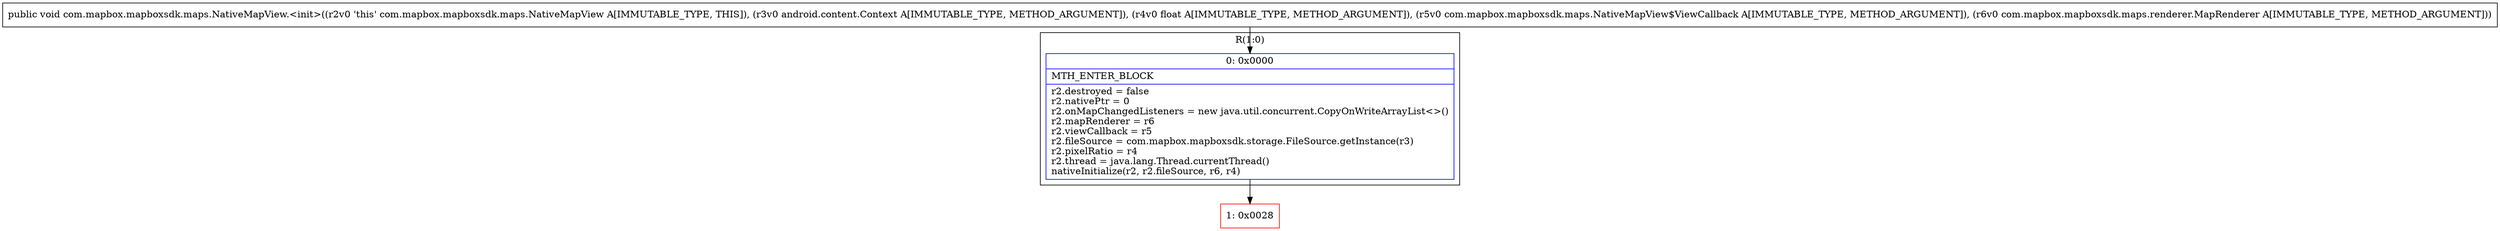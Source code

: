 digraph "CFG forcom.mapbox.mapboxsdk.maps.NativeMapView.\<init\>(Landroid\/content\/Context;FLcom\/mapbox\/mapboxsdk\/maps\/NativeMapView$ViewCallback;Lcom\/mapbox\/mapboxsdk\/maps\/renderer\/MapRenderer;)V" {
subgraph cluster_Region_237796489 {
label = "R(1:0)";
node [shape=record,color=blue];
Node_0 [shape=record,label="{0\:\ 0x0000|MTH_ENTER_BLOCK\l|r2.destroyed = false\lr2.nativePtr = 0\lr2.onMapChangedListeners = new java.util.concurrent.CopyOnWriteArrayList\<\>()\lr2.mapRenderer = r6\lr2.viewCallback = r5\lr2.fileSource = com.mapbox.mapboxsdk.storage.FileSource.getInstance(r3)\lr2.pixelRatio = r4\lr2.thread = java.lang.Thread.currentThread()\lnativeInitialize(r2, r2.fileSource, r6, r4)\l}"];
}
Node_1 [shape=record,color=red,label="{1\:\ 0x0028}"];
MethodNode[shape=record,label="{public void com.mapbox.mapboxsdk.maps.NativeMapView.\<init\>((r2v0 'this' com.mapbox.mapboxsdk.maps.NativeMapView A[IMMUTABLE_TYPE, THIS]), (r3v0 android.content.Context A[IMMUTABLE_TYPE, METHOD_ARGUMENT]), (r4v0 float A[IMMUTABLE_TYPE, METHOD_ARGUMENT]), (r5v0 com.mapbox.mapboxsdk.maps.NativeMapView$ViewCallback A[IMMUTABLE_TYPE, METHOD_ARGUMENT]), (r6v0 com.mapbox.mapboxsdk.maps.renderer.MapRenderer A[IMMUTABLE_TYPE, METHOD_ARGUMENT])) }"];
MethodNode -> Node_0;
Node_0 -> Node_1;
}

